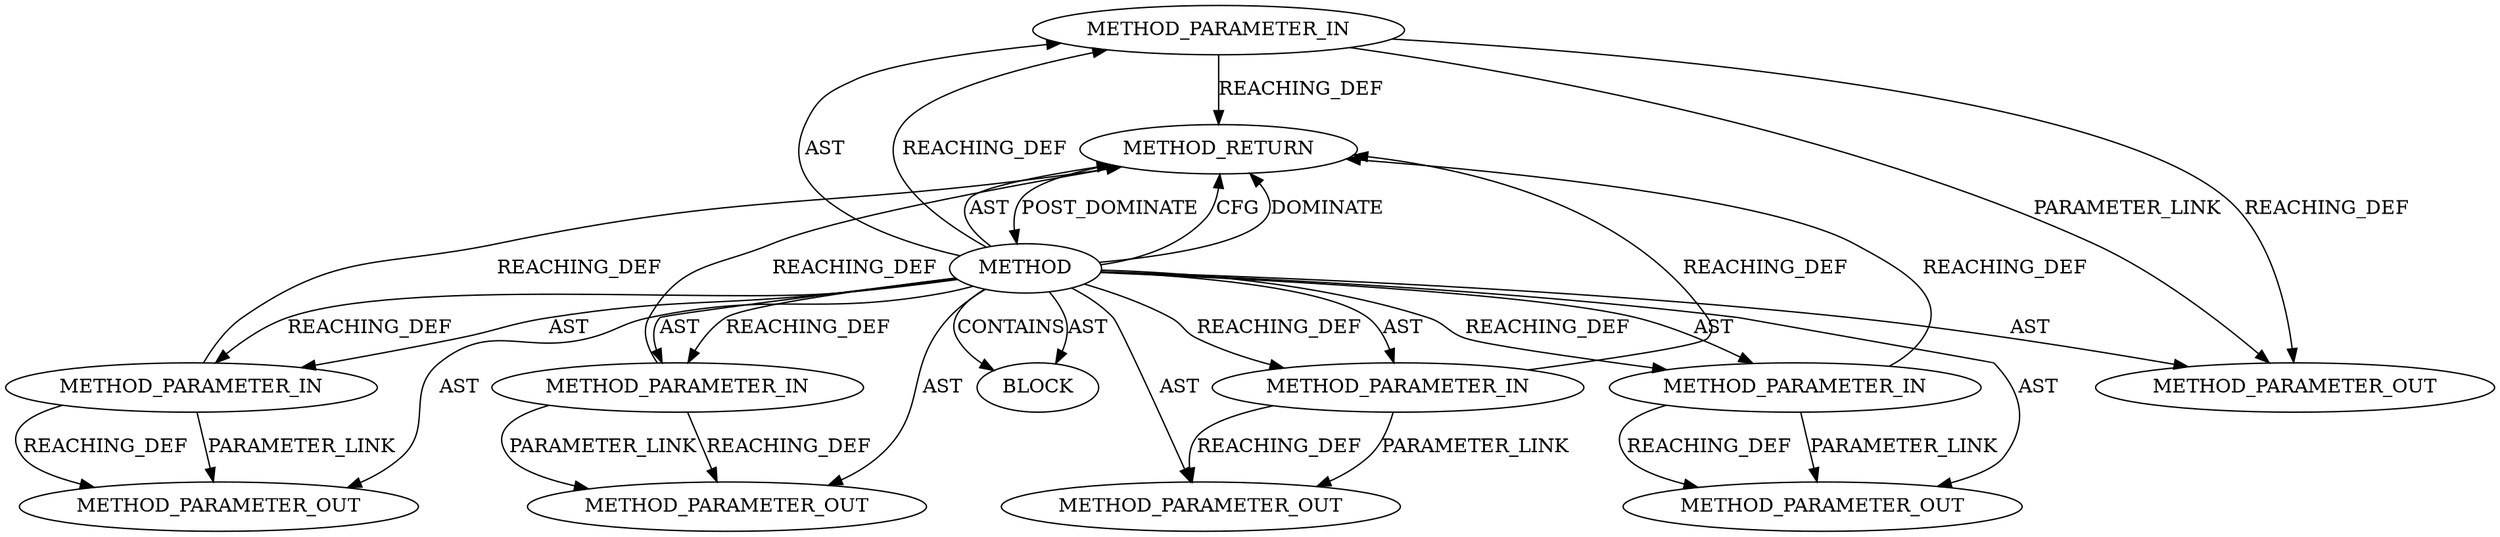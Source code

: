 digraph {
  20791 [label=METHOD_PARAMETER_IN ORDER=1 CODE="p1" IS_VARIADIC=false TYPE_FULL_NAME="ANY" EVALUATION_STRATEGY="BY_VALUE" INDEX=1 NAME="p1"]
  20797 [label=METHOD_RETURN ORDER=2 CODE="RET" TYPE_FULL_NAME="ANY" EVALUATION_STRATEGY="BY_VALUE"]
  20796 [label=BLOCK ORDER=1 ARGUMENT_INDEX=1 CODE="<empty>" TYPE_FULL_NAME="ANY"]
  20794 [label=METHOD_PARAMETER_IN ORDER=4 CODE="p4" IS_VARIADIC=false TYPE_FULL_NAME="ANY" EVALUATION_STRATEGY="BY_VALUE" INDEX=4 NAME="p4"]
  22323 [label=METHOD_PARAMETER_OUT ORDER=4 CODE="p4" IS_VARIADIC=false TYPE_FULL_NAME="ANY" EVALUATION_STRATEGY="BY_VALUE" INDEX=4 NAME="p4"]
  20792 [label=METHOD_PARAMETER_IN ORDER=2 CODE="p2" IS_VARIADIC=false TYPE_FULL_NAME="ANY" EVALUATION_STRATEGY="BY_VALUE" INDEX=2 NAME="p2"]
  22322 [label=METHOD_PARAMETER_OUT ORDER=3 CODE="p3" IS_VARIADIC=false TYPE_FULL_NAME="ANY" EVALUATION_STRATEGY="BY_VALUE" INDEX=3 NAME="p3"]
  20790 [label=METHOD AST_PARENT_TYPE="NAMESPACE_BLOCK" AST_PARENT_FULL_NAME="<global>" ORDER=0 CODE="<empty>" FULL_NAME="tcp_bpf_sendmsg_redir" IS_EXTERNAL=true FILENAME="<empty>" SIGNATURE="" NAME="tcp_bpf_sendmsg_redir"]
  20793 [label=METHOD_PARAMETER_IN ORDER=3 CODE="p3" IS_VARIADIC=false TYPE_FULL_NAME="ANY" EVALUATION_STRATEGY="BY_VALUE" INDEX=3 NAME="p3"]
  22324 [label=METHOD_PARAMETER_OUT ORDER=5 CODE="p5" IS_VARIADIC=false TYPE_FULL_NAME="ANY" EVALUATION_STRATEGY="BY_VALUE" INDEX=5 NAME="p5"]
  20795 [label=METHOD_PARAMETER_IN ORDER=5 CODE="p5" IS_VARIADIC=false TYPE_FULL_NAME="ANY" EVALUATION_STRATEGY="BY_VALUE" INDEX=5 NAME="p5"]
  22321 [label=METHOD_PARAMETER_OUT ORDER=2 CODE="p2" IS_VARIADIC=false TYPE_FULL_NAME="ANY" EVALUATION_STRATEGY="BY_VALUE" INDEX=2 NAME="p2"]
  22320 [label=METHOD_PARAMETER_OUT ORDER=1 CODE="p1" IS_VARIADIC=false TYPE_FULL_NAME="ANY" EVALUATION_STRATEGY="BY_VALUE" INDEX=1 NAME="p1"]
  20791 -> 22320 [label=PARAMETER_LINK ]
  20790 -> 22321 [label=AST ]
  20790 -> 20795 [label=AST ]
  20790 -> 20796 [label=CONTAINS ]
  20790 -> 20793 [label=AST ]
  20790 -> 20795 [label=REACHING_DEF VARIABLE=""]
  20790 -> 22323 [label=AST ]
  20790 -> 20793 [label=REACHING_DEF VARIABLE=""]
  20790 -> 20791 [label=AST ]
  20790 -> 20791 [label=REACHING_DEF VARIABLE=""]
  20794 -> 22323 [label=PARAMETER_LINK ]
  20790 -> 22320 [label=AST ]
  20790 -> 20797 [label=CFG ]
  20794 -> 20797 [label=REACHING_DEF VARIABLE="p4"]
  20790 -> 20797 [label=DOMINATE ]
  20792 -> 20797 [label=REACHING_DEF VARIABLE="p2"]
  20793 -> 22322 [label=REACHING_DEF VARIABLE="p3"]
  20791 -> 22320 [label=REACHING_DEF VARIABLE="p1"]
  20793 -> 20797 [label=REACHING_DEF VARIABLE="p3"]
  20795 -> 22324 [label=REACHING_DEF VARIABLE="p5"]
  20790 -> 22324 [label=AST ]
  20790 -> 20792 [label=AST ]
  20790 -> 20794 [label=REACHING_DEF VARIABLE=""]
  20790 -> 20794 [label=AST ]
  20791 -> 20797 [label=REACHING_DEF VARIABLE="p1"]
  20795 -> 22324 [label=PARAMETER_LINK ]
  20793 -> 22322 [label=PARAMETER_LINK ]
  20792 -> 22321 [label=PARAMETER_LINK ]
  20795 -> 20797 [label=REACHING_DEF VARIABLE="p5"]
  20797 -> 20790 [label=POST_DOMINATE ]
  20790 -> 20796 [label=AST ]
  20790 -> 22322 [label=AST ]
  20790 -> 20792 [label=REACHING_DEF VARIABLE=""]
  20792 -> 22321 [label=REACHING_DEF VARIABLE="p2"]
  20790 -> 20797 [label=AST ]
  20794 -> 22323 [label=REACHING_DEF VARIABLE="p4"]
}
